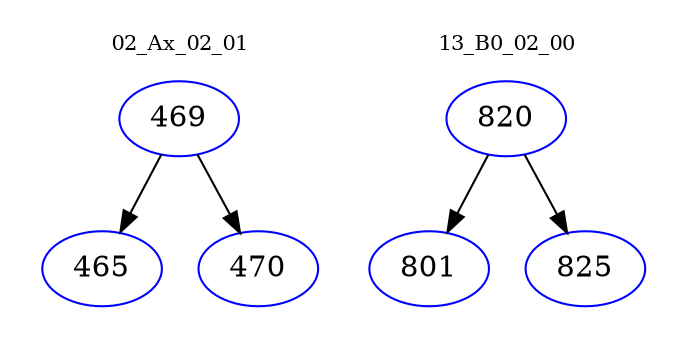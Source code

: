 digraph{
subgraph cluster_0 {
color = white
label = "02_Ax_02_01";
fontsize=10;
T0_469 [label="469", color="blue"]
T0_469 -> T0_465 [color="black"]
T0_465 [label="465", color="blue"]
T0_469 -> T0_470 [color="black"]
T0_470 [label="470", color="blue"]
}
subgraph cluster_1 {
color = white
label = "13_B0_02_00";
fontsize=10;
T1_820 [label="820", color="blue"]
T1_820 -> T1_801 [color="black"]
T1_801 [label="801", color="blue"]
T1_820 -> T1_825 [color="black"]
T1_825 [label="825", color="blue"]
}
}
